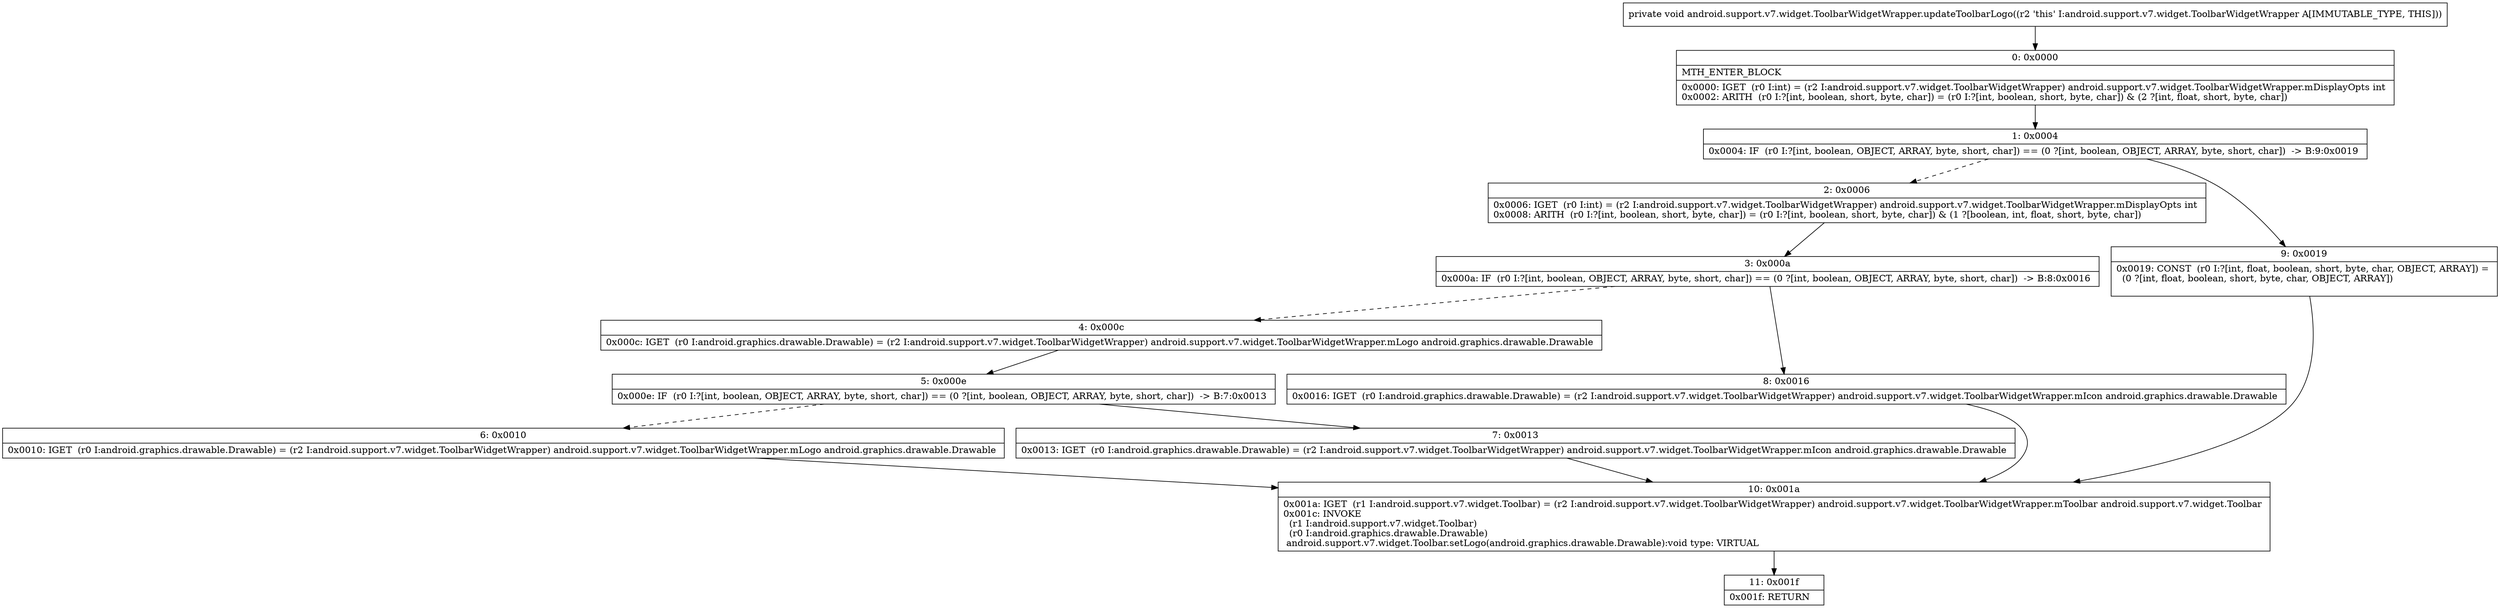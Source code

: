 digraph "CFG forandroid.support.v7.widget.ToolbarWidgetWrapper.updateToolbarLogo()V" {
Node_0 [shape=record,label="{0\:\ 0x0000|MTH_ENTER_BLOCK\l|0x0000: IGET  (r0 I:int) = (r2 I:android.support.v7.widget.ToolbarWidgetWrapper) android.support.v7.widget.ToolbarWidgetWrapper.mDisplayOpts int \l0x0002: ARITH  (r0 I:?[int, boolean, short, byte, char]) = (r0 I:?[int, boolean, short, byte, char]) & (2 ?[int, float, short, byte, char]) \l}"];
Node_1 [shape=record,label="{1\:\ 0x0004|0x0004: IF  (r0 I:?[int, boolean, OBJECT, ARRAY, byte, short, char]) == (0 ?[int, boolean, OBJECT, ARRAY, byte, short, char])  \-\> B:9:0x0019 \l}"];
Node_2 [shape=record,label="{2\:\ 0x0006|0x0006: IGET  (r0 I:int) = (r2 I:android.support.v7.widget.ToolbarWidgetWrapper) android.support.v7.widget.ToolbarWidgetWrapper.mDisplayOpts int \l0x0008: ARITH  (r0 I:?[int, boolean, short, byte, char]) = (r0 I:?[int, boolean, short, byte, char]) & (1 ?[boolean, int, float, short, byte, char]) \l}"];
Node_3 [shape=record,label="{3\:\ 0x000a|0x000a: IF  (r0 I:?[int, boolean, OBJECT, ARRAY, byte, short, char]) == (0 ?[int, boolean, OBJECT, ARRAY, byte, short, char])  \-\> B:8:0x0016 \l}"];
Node_4 [shape=record,label="{4\:\ 0x000c|0x000c: IGET  (r0 I:android.graphics.drawable.Drawable) = (r2 I:android.support.v7.widget.ToolbarWidgetWrapper) android.support.v7.widget.ToolbarWidgetWrapper.mLogo android.graphics.drawable.Drawable \l}"];
Node_5 [shape=record,label="{5\:\ 0x000e|0x000e: IF  (r0 I:?[int, boolean, OBJECT, ARRAY, byte, short, char]) == (0 ?[int, boolean, OBJECT, ARRAY, byte, short, char])  \-\> B:7:0x0013 \l}"];
Node_6 [shape=record,label="{6\:\ 0x0010|0x0010: IGET  (r0 I:android.graphics.drawable.Drawable) = (r2 I:android.support.v7.widget.ToolbarWidgetWrapper) android.support.v7.widget.ToolbarWidgetWrapper.mLogo android.graphics.drawable.Drawable \l}"];
Node_7 [shape=record,label="{7\:\ 0x0013|0x0013: IGET  (r0 I:android.graphics.drawable.Drawable) = (r2 I:android.support.v7.widget.ToolbarWidgetWrapper) android.support.v7.widget.ToolbarWidgetWrapper.mIcon android.graphics.drawable.Drawable \l}"];
Node_8 [shape=record,label="{8\:\ 0x0016|0x0016: IGET  (r0 I:android.graphics.drawable.Drawable) = (r2 I:android.support.v7.widget.ToolbarWidgetWrapper) android.support.v7.widget.ToolbarWidgetWrapper.mIcon android.graphics.drawable.Drawable \l}"];
Node_9 [shape=record,label="{9\:\ 0x0019|0x0019: CONST  (r0 I:?[int, float, boolean, short, byte, char, OBJECT, ARRAY]) = \l  (0 ?[int, float, boolean, short, byte, char, OBJECT, ARRAY])\l \l}"];
Node_10 [shape=record,label="{10\:\ 0x001a|0x001a: IGET  (r1 I:android.support.v7.widget.Toolbar) = (r2 I:android.support.v7.widget.ToolbarWidgetWrapper) android.support.v7.widget.ToolbarWidgetWrapper.mToolbar android.support.v7.widget.Toolbar \l0x001c: INVOKE  \l  (r1 I:android.support.v7.widget.Toolbar)\l  (r0 I:android.graphics.drawable.Drawable)\l android.support.v7.widget.Toolbar.setLogo(android.graphics.drawable.Drawable):void type: VIRTUAL \l}"];
Node_11 [shape=record,label="{11\:\ 0x001f|0x001f: RETURN   \l}"];
MethodNode[shape=record,label="{private void android.support.v7.widget.ToolbarWidgetWrapper.updateToolbarLogo((r2 'this' I:android.support.v7.widget.ToolbarWidgetWrapper A[IMMUTABLE_TYPE, THIS])) }"];
MethodNode -> Node_0;
Node_0 -> Node_1;
Node_1 -> Node_2[style=dashed];
Node_1 -> Node_9;
Node_2 -> Node_3;
Node_3 -> Node_4[style=dashed];
Node_3 -> Node_8;
Node_4 -> Node_5;
Node_5 -> Node_6[style=dashed];
Node_5 -> Node_7;
Node_6 -> Node_10;
Node_7 -> Node_10;
Node_8 -> Node_10;
Node_9 -> Node_10;
Node_10 -> Node_11;
}

